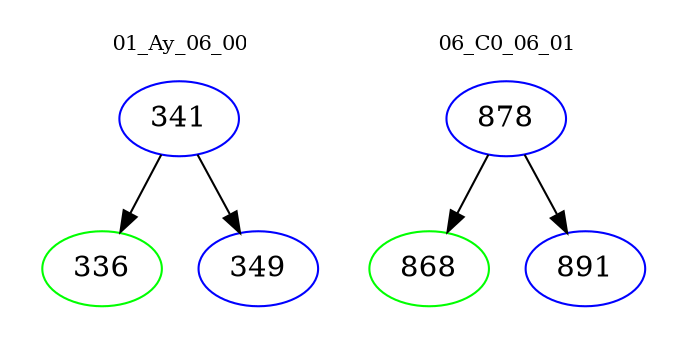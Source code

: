 digraph{
subgraph cluster_0 {
color = white
label = "01_Ay_06_00";
fontsize=10;
T0_341 [label="341", color="blue"]
T0_341 -> T0_336 [color="black"]
T0_336 [label="336", color="green"]
T0_341 -> T0_349 [color="black"]
T0_349 [label="349", color="blue"]
}
subgraph cluster_1 {
color = white
label = "06_C0_06_01";
fontsize=10;
T1_878 [label="878", color="blue"]
T1_878 -> T1_868 [color="black"]
T1_868 [label="868", color="green"]
T1_878 -> T1_891 [color="black"]
T1_891 [label="891", color="blue"]
}
}
